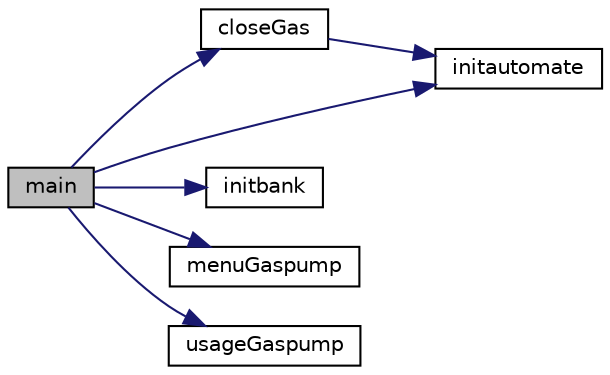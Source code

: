 digraph "main"
{
 // INTERACTIVE_SVG=YES
  edge [fontname="Helvetica",fontsize="10",labelfontname="Helvetica",labelfontsize="10"];
  node [fontname="Helvetica",fontsize="10",shape=record];
  rankdir="LR";
  Node1 [label="main",height=0.2,width=0.4,color="black", fillcolor="grey75", style="filled" fontcolor="black"];
  Node1 -> Node2 [color="midnightblue",fontsize="10",style="solid",fontname="Helvetica"];
  Node2 [label="closeGas",height=0.2,width=0.4,color="black", fillcolor="white", style="filled",URL="$d0/dbc/automate_8cpp.html#a21bf39cd9adba65f3204bf0e60fd64b1"];
  Node2 -> Node3 [color="midnightblue",fontsize="10",style="solid",fontname="Helvetica"];
  Node3 [label="initautomate",height=0.2,width=0.4,color="black", fillcolor="white", style="filled",URL="$d7/d65/gaspump_8h.html#a80594f932b3668443ae708bb1f293372"];
  Node1 -> Node3 [color="midnightblue",fontsize="10",style="solid",fontname="Helvetica"];
  Node1 -> Node4 [color="midnightblue",fontsize="10",style="solid",fontname="Helvetica"];
  Node4 [label="initbank",height=0.2,width=0.4,color="black", fillcolor="white", style="filled",URL="$da/dc3/bank_8h.html#abb632f9678b62fc8d43240d1418ded72"];
  Node1 -> Node5 [color="midnightblue",fontsize="10",style="solid",fontname="Helvetica"];
  Node5 [label="menuGaspump",height=0.2,width=0.4,color="black", fillcolor="white", style="filled",URL="$da/dc3/bank_8h.html#a84c358c169c3cc38bbbc5cf00c904bc1"];
  Node1 -> Node6 [color="midnightblue",fontsize="10",style="solid",fontname="Helvetica"];
  Node6 [label="usageGaspump",height=0.2,width=0.4,color="black", fillcolor="white", style="filled",URL="$da/dc3/bank_8h.html#a10845bb210522fdf8a161ba35f630770"];
}
